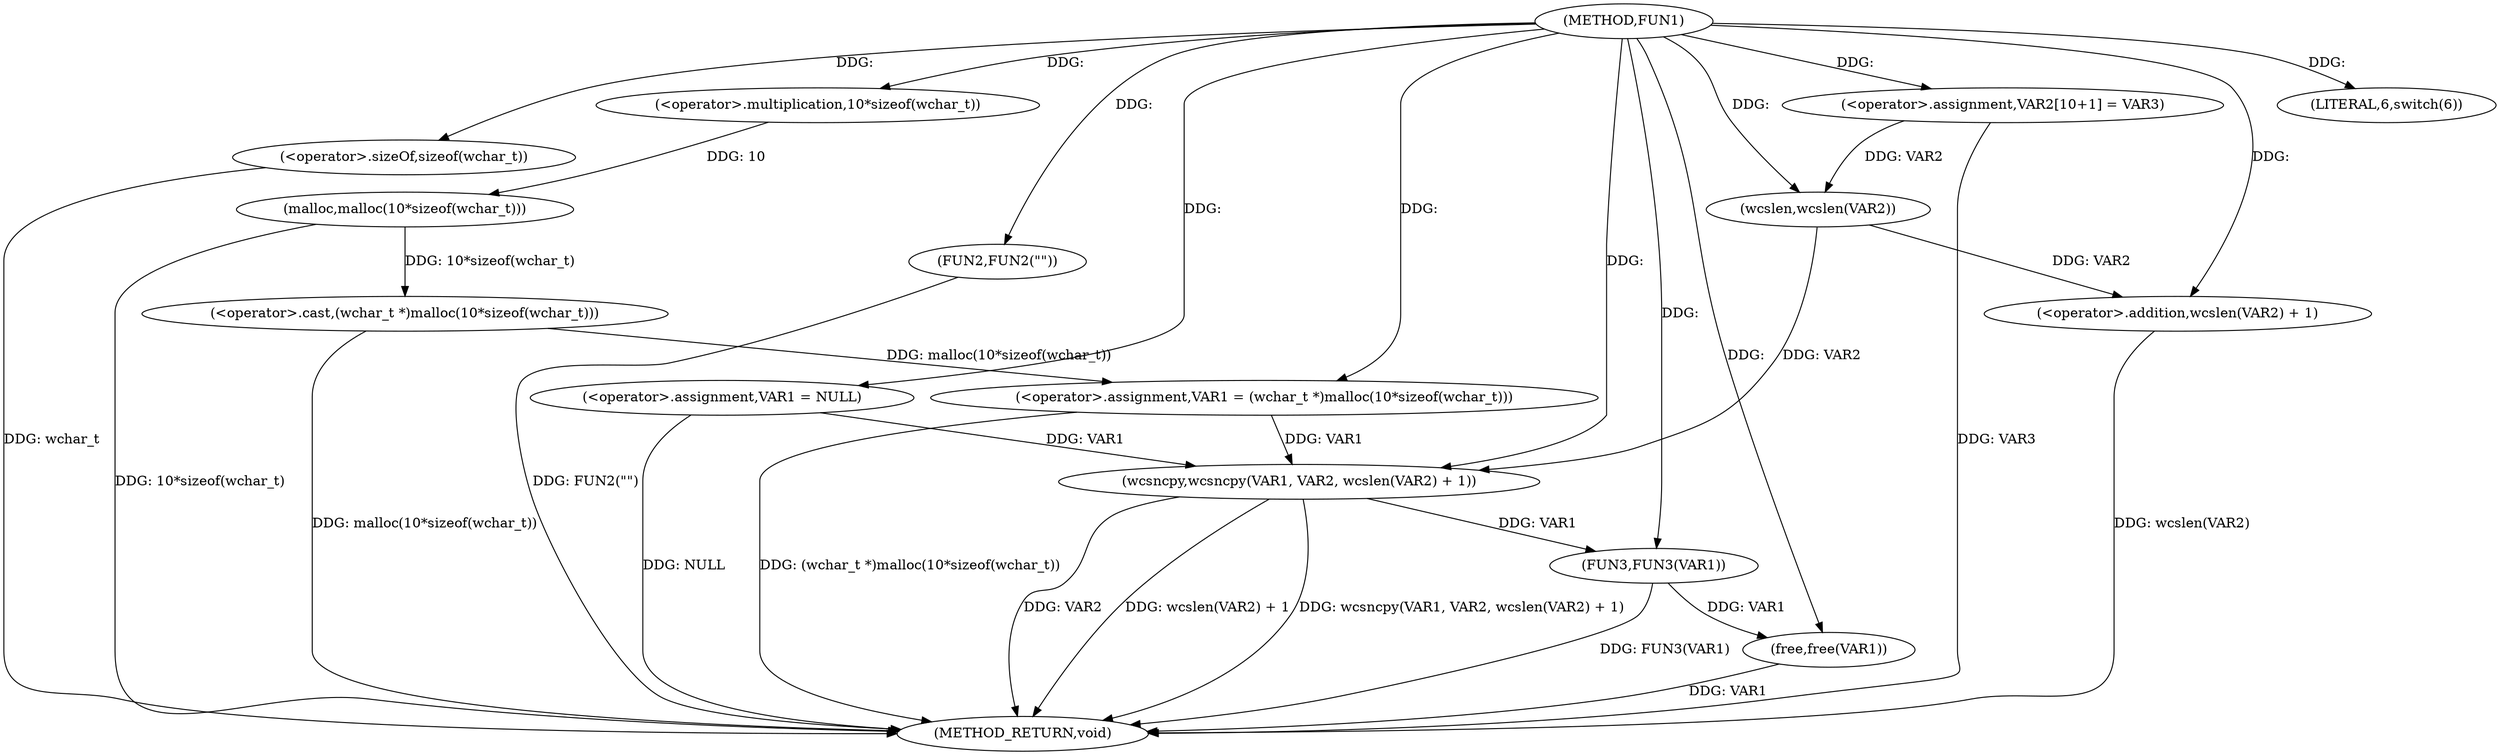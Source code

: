 digraph FUN1 {  
"1000100" [label = "(METHOD,FUN1)" ]
"1000140" [label = "(METHOD_RETURN,void)" ]
"1000103" [label = "(<operator>.assignment,VAR1 = NULL)" ]
"1000107" [label = "(LITERAL,6,switch(6))" ]
"1000110" [label = "(<operator>.assignment,VAR1 = (wchar_t *)malloc(10*sizeof(wchar_t)))" ]
"1000112" [label = "(<operator>.cast,(wchar_t *)malloc(10*sizeof(wchar_t)))" ]
"1000114" [label = "(malloc,malloc(10*sizeof(wchar_t)))" ]
"1000115" [label = "(<operator>.multiplication,10*sizeof(wchar_t))" ]
"1000117" [label = "(<operator>.sizeOf,sizeof(wchar_t))" ]
"1000121" [label = "(FUN2,FUN2(\"\"))" ]
"1000126" [label = "(<operator>.assignment,VAR2[10+1] = VAR3)" ]
"1000129" [label = "(wcsncpy,wcsncpy(VAR1, VAR2, wcslen(VAR2) + 1))" ]
"1000132" [label = "(<operator>.addition,wcslen(VAR2) + 1)" ]
"1000133" [label = "(wcslen,wcslen(VAR2))" ]
"1000136" [label = "(FUN3,FUN3(VAR1))" ]
"1000138" [label = "(free,free(VAR1))" ]
  "1000103" -> "1000140"  [ label = "DDG: NULL"] 
  "1000112" -> "1000140"  [ label = "DDG: malloc(10*sizeof(wchar_t))"] 
  "1000117" -> "1000140"  [ label = "DDG: wchar_t"] 
  "1000136" -> "1000140"  [ label = "DDG: FUN3(VAR1)"] 
  "1000129" -> "1000140"  [ label = "DDG: VAR2"] 
  "1000129" -> "1000140"  [ label = "DDG: wcslen(VAR2) + 1"] 
  "1000138" -> "1000140"  [ label = "DDG: VAR1"] 
  "1000129" -> "1000140"  [ label = "DDG: wcsncpy(VAR1, VAR2, wcslen(VAR2) + 1)"] 
  "1000114" -> "1000140"  [ label = "DDG: 10*sizeof(wchar_t)"] 
  "1000121" -> "1000140"  [ label = "DDG: FUN2(\"\")"] 
  "1000132" -> "1000140"  [ label = "DDG: wcslen(VAR2)"] 
  "1000110" -> "1000140"  [ label = "DDG: (wchar_t *)malloc(10*sizeof(wchar_t))"] 
  "1000126" -> "1000140"  [ label = "DDG: VAR3"] 
  "1000100" -> "1000103"  [ label = "DDG: "] 
  "1000100" -> "1000107"  [ label = "DDG: "] 
  "1000112" -> "1000110"  [ label = "DDG: malloc(10*sizeof(wchar_t))"] 
  "1000100" -> "1000110"  [ label = "DDG: "] 
  "1000114" -> "1000112"  [ label = "DDG: 10*sizeof(wchar_t)"] 
  "1000115" -> "1000114"  [ label = "DDG: 10"] 
  "1000100" -> "1000115"  [ label = "DDG: "] 
  "1000100" -> "1000117"  [ label = "DDG: "] 
  "1000100" -> "1000121"  [ label = "DDG: "] 
  "1000100" -> "1000126"  [ label = "DDG: "] 
  "1000103" -> "1000129"  [ label = "DDG: VAR1"] 
  "1000110" -> "1000129"  [ label = "DDG: VAR1"] 
  "1000100" -> "1000129"  [ label = "DDG: "] 
  "1000133" -> "1000129"  [ label = "DDG: VAR2"] 
  "1000133" -> "1000132"  [ label = "DDG: VAR2"] 
  "1000126" -> "1000133"  [ label = "DDG: VAR2"] 
  "1000100" -> "1000133"  [ label = "DDG: "] 
  "1000100" -> "1000132"  [ label = "DDG: "] 
  "1000129" -> "1000136"  [ label = "DDG: VAR1"] 
  "1000100" -> "1000136"  [ label = "DDG: "] 
  "1000136" -> "1000138"  [ label = "DDG: VAR1"] 
  "1000100" -> "1000138"  [ label = "DDG: "] 
}
